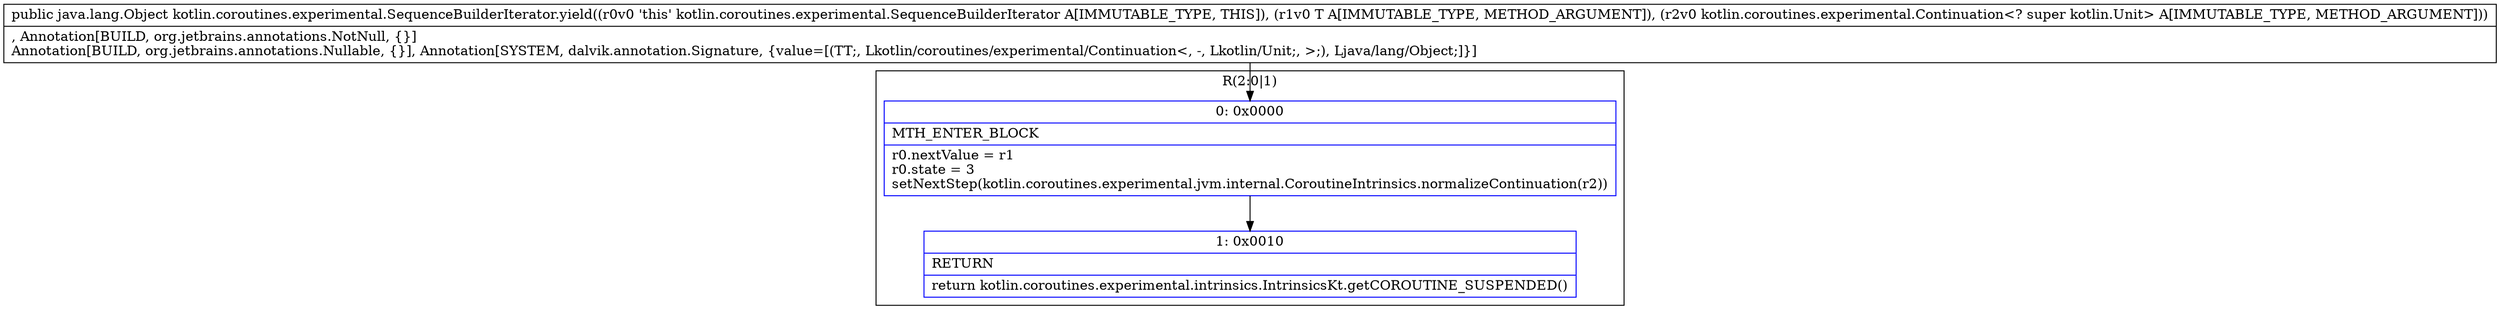 digraph "CFG forkotlin.coroutines.experimental.SequenceBuilderIterator.yield(Ljava\/lang\/Object;Lkotlin\/coroutines\/experimental\/Continuation;)Ljava\/lang\/Object;" {
subgraph cluster_Region_18243347 {
label = "R(2:0|1)";
node [shape=record,color=blue];
Node_0 [shape=record,label="{0\:\ 0x0000|MTH_ENTER_BLOCK\l|r0.nextValue = r1\lr0.state = 3\lsetNextStep(kotlin.coroutines.experimental.jvm.internal.CoroutineIntrinsics.normalizeContinuation(r2))\l}"];
Node_1 [shape=record,label="{1\:\ 0x0010|RETURN\l|return kotlin.coroutines.experimental.intrinsics.IntrinsicsKt.getCOROUTINE_SUSPENDED()\l}"];
}
MethodNode[shape=record,label="{public java.lang.Object kotlin.coroutines.experimental.SequenceBuilderIterator.yield((r0v0 'this' kotlin.coroutines.experimental.SequenceBuilderIterator A[IMMUTABLE_TYPE, THIS]), (r1v0 T A[IMMUTABLE_TYPE, METHOD_ARGUMENT]), (r2v0 kotlin.coroutines.experimental.Continuation\<? super kotlin.Unit\> A[IMMUTABLE_TYPE, METHOD_ARGUMENT]))  | , Annotation[BUILD, org.jetbrains.annotations.NotNull, \{\}]\lAnnotation[BUILD, org.jetbrains.annotations.Nullable, \{\}], Annotation[SYSTEM, dalvik.annotation.Signature, \{value=[(TT;, Lkotlin\/coroutines\/experimental\/Continuation\<, \-, Lkotlin\/Unit;, \>;), Ljava\/lang\/Object;]\}]\l}"];
MethodNode -> Node_0;
Node_0 -> Node_1;
}

